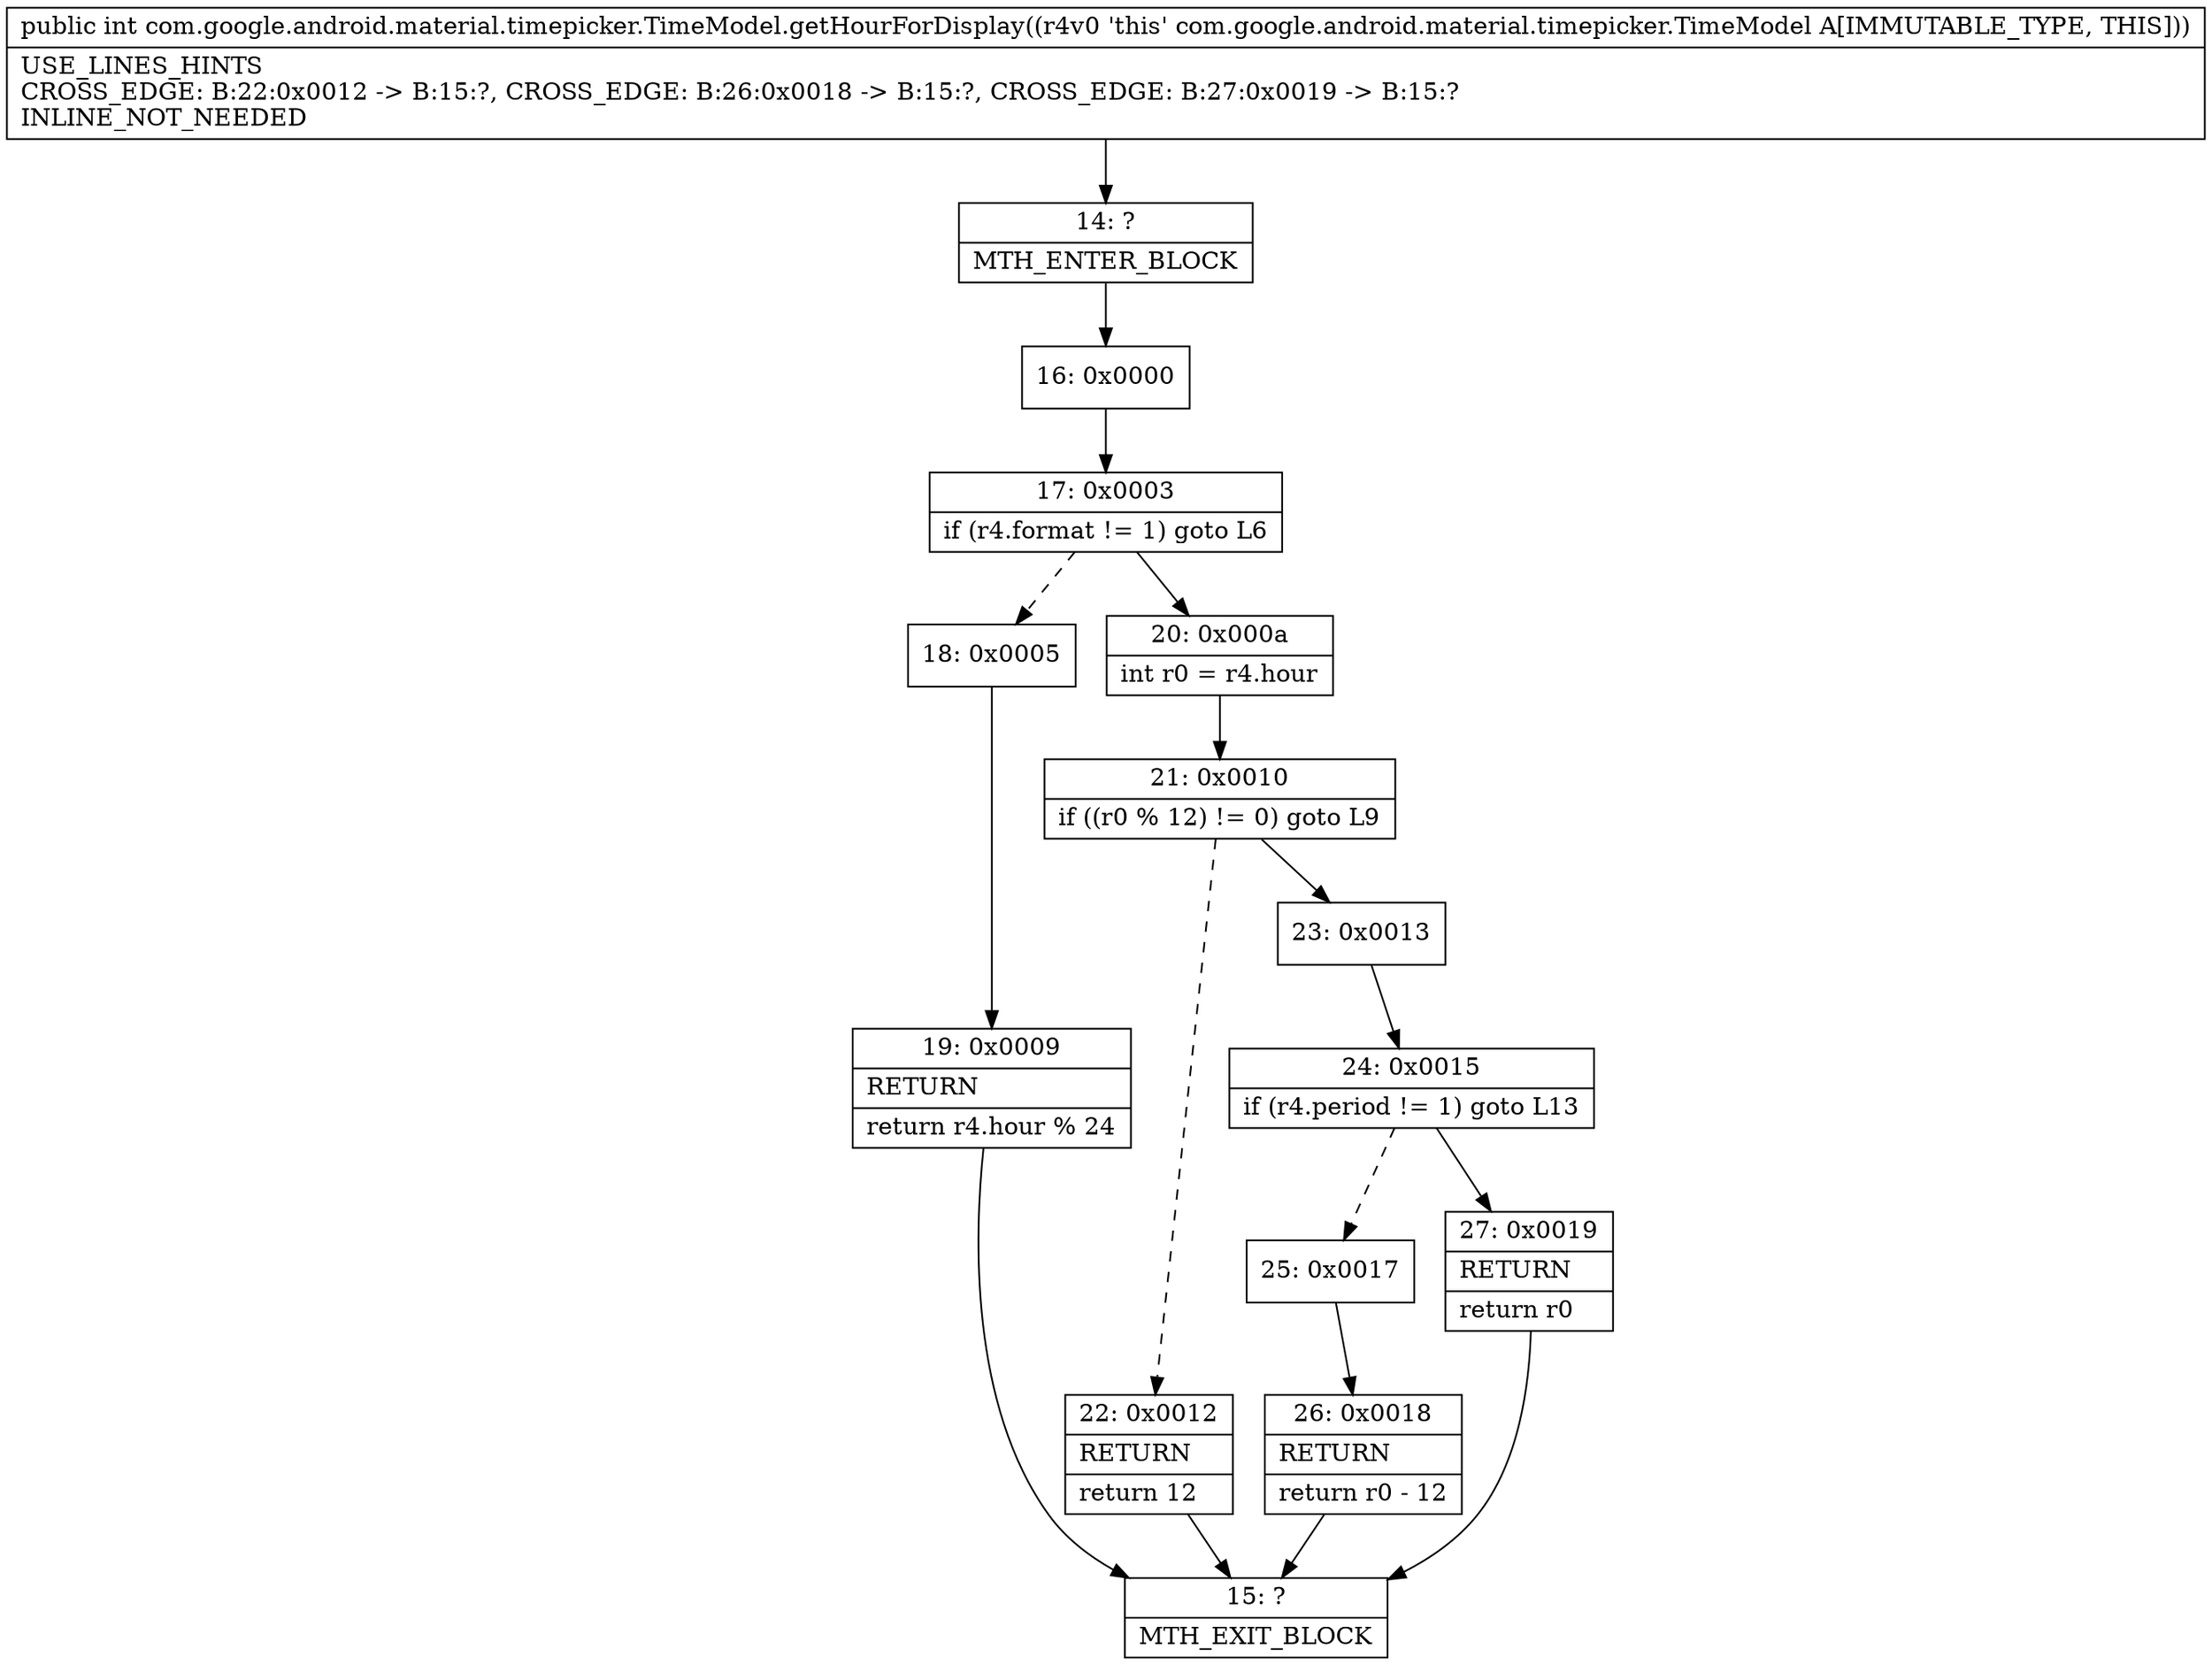 digraph "CFG forcom.google.android.material.timepicker.TimeModel.getHourForDisplay()I" {
Node_14 [shape=record,label="{14\:\ ?|MTH_ENTER_BLOCK\l}"];
Node_16 [shape=record,label="{16\:\ 0x0000}"];
Node_17 [shape=record,label="{17\:\ 0x0003|if (r4.format != 1) goto L6\l}"];
Node_18 [shape=record,label="{18\:\ 0x0005}"];
Node_19 [shape=record,label="{19\:\ 0x0009|RETURN\l|return r4.hour % 24\l}"];
Node_15 [shape=record,label="{15\:\ ?|MTH_EXIT_BLOCK\l}"];
Node_20 [shape=record,label="{20\:\ 0x000a|int r0 = r4.hour\l}"];
Node_21 [shape=record,label="{21\:\ 0x0010|if ((r0 % 12) != 0) goto L9\l}"];
Node_22 [shape=record,label="{22\:\ 0x0012|RETURN\l|return 12\l}"];
Node_23 [shape=record,label="{23\:\ 0x0013}"];
Node_24 [shape=record,label="{24\:\ 0x0015|if (r4.period != 1) goto L13\l}"];
Node_25 [shape=record,label="{25\:\ 0x0017}"];
Node_26 [shape=record,label="{26\:\ 0x0018|RETURN\l|return r0 \- 12\l}"];
Node_27 [shape=record,label="{27\:\ 0x0019|RETURN\l|return r0\l}"];
MethodNode[shape=record,label="{public int com.google.android.material.timepicker.TimeModel.getHourForDisplay((r4v0 'this' com.google.android.material.timepicker.TimeModel A[IMMUTABLE_TYPE, THIS]))  | USE_LINES_HINTS\lCROSS_EDGE: B:22:0x0012 \-\> B:15:?, CROSS_EDGE: B:26:0x0018 \-\> B:15:?, CROSS_EDGE: B:27:0x0019 \-\> B:15:?\lINLINE_NOT_NEEDED\l}"];
MethodNode -> Node_14;Node_14 -> Node_16;
Node_16 -> Node_17;
Node_17 -> Node_18[style=dashed];
Node_17 -> Node_20;
Node_18 -> Node_19;
Node_19 -> Node_15;
Node_20 -> Node_21;
Node_21 -> Node_22[style=dashed];
Node_21 -> Node_23;
Node_22 -> Node_15;
Node_23 -> Node_24;
Node_24 -> Node_25[style=dashed];
Node_24 -> Node_27;
Node_25 -> Node_26;
Node_26 -> Node_15;
Node_27 -> Node_15;
}

